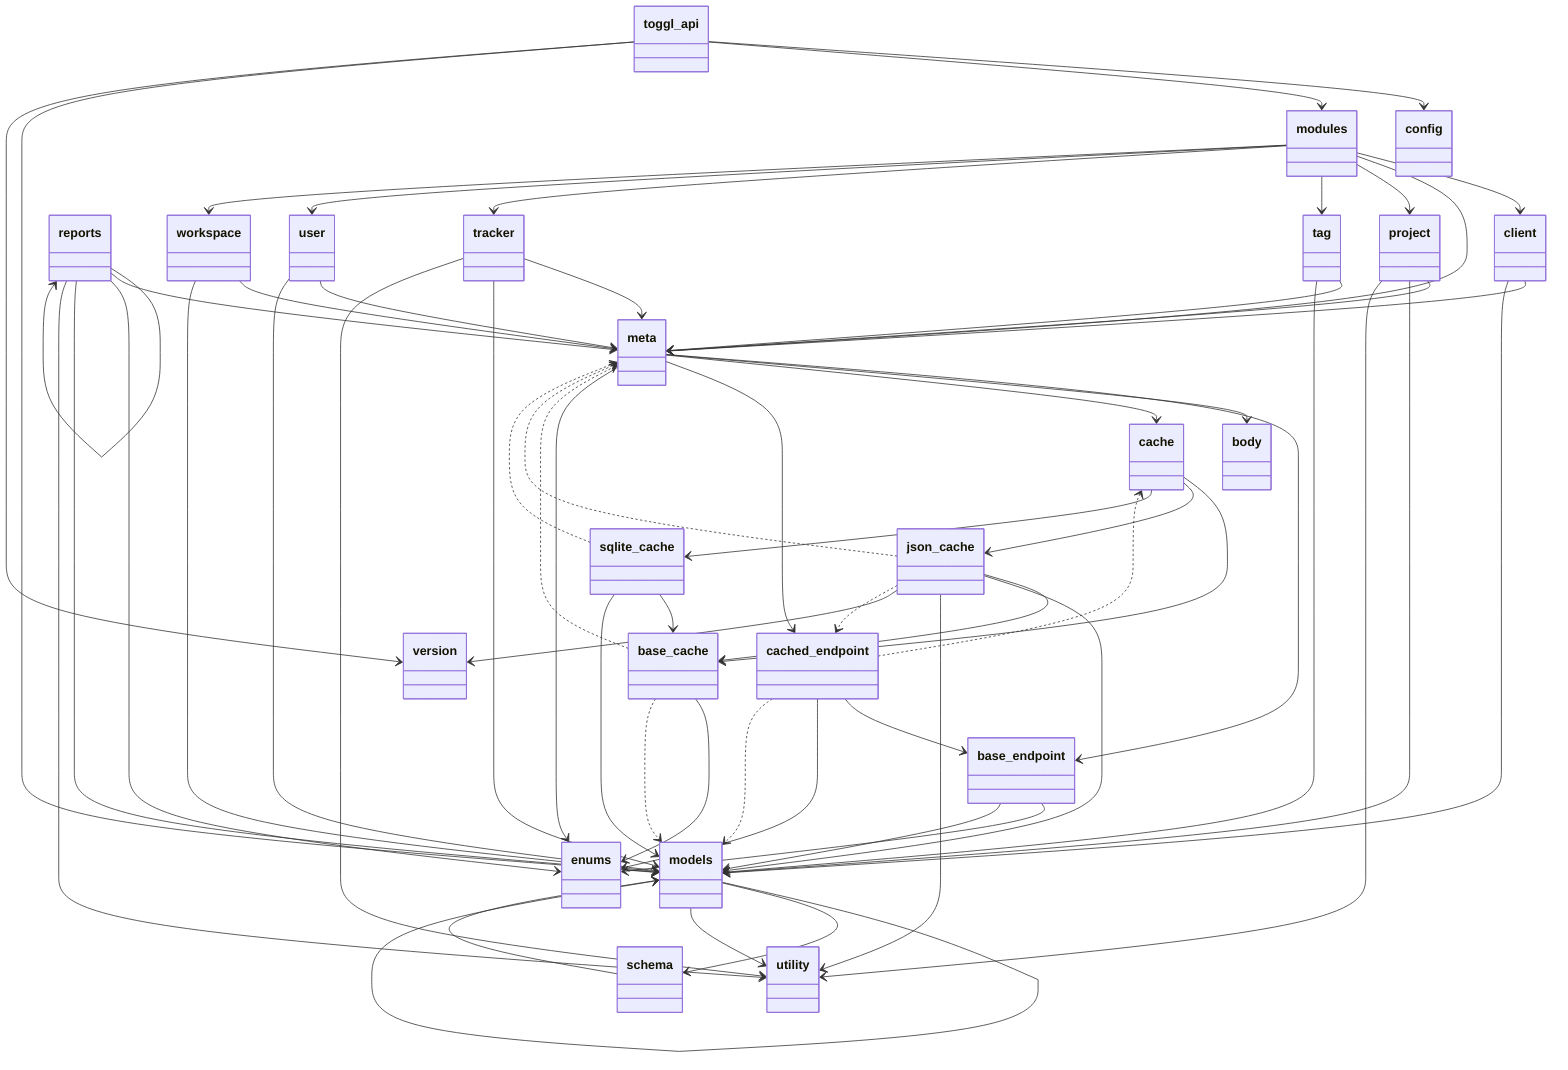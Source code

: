 classDiagram
  class toggl_api {
  }
  class config {
  }
  class modules {
  }
  class client {
  }
  class meta {
  }
  class base_endpoint {
  }
  class body {
  }
  class cache {
  }
  class base_cache {
  }
  class json_cache {
  }
  class sqlite_cache {
  }
  class cached_endpoint {
  }
  class enums {
  }
  class models {
  }
  class models {
  }
  class schema {
  }
  class project {
  }
  class reports {
  }
  class reports {
  }
  class tag {
  }
  class tracker {
  }
  class user {
  }
  class workspace {
  }
  class utility {
  }
  class version {
  }
  toggl_api --> config
  toggl_api --> modules
  toggl_api --> models
  toggl_api --> version
  modules --> client
  modules --> meta
  modules --> project
  modules --> tag
  modules --> tracker
  modules --> user
  modules --> workspace
  client --> meta
  client --> models
  meta --> base_endpoint
  meta --> body
  meta --> cache
  meta --> cached_endpoint
  meta --> enums
  base_endpoint --> enums
  base_endpoint --> models
  cache --> base_cache
  cache --> json_cache
  cache --> sqlite_cache
  base_cache --> enums
  json_cache --> base_cache
  json_cache --> models
  json_cache --> utility
  json_cache --> version
  sqlite_cache --> base_cache
  sqlite_cache --> models
  cached_endpoint --> base_endpoint
  cached_endpoint --> enums
  models --> models
  models --> schema
  models --> utility
  schema --> models
  project --> meta
  project --> models
  project --> utility
  reports --> reports
  reports --> meta
  reports --> enums
  reports --> models
  reports --> utility
  tag --> meta
  tag --> models
  tracker --> meta
  tracker --> models
  tracker --> utility
  user --> meta
  user --> models
  workspace --> meta
  workspace --> models
  base_cache ..> meta
  base_cache ..> models
  json_cache ..> meta
  json_cache ..> cached_endpoint
  sqlite_cache ..> meta
  cached_endpoint ..> cache
  cached_endpoint ..> models